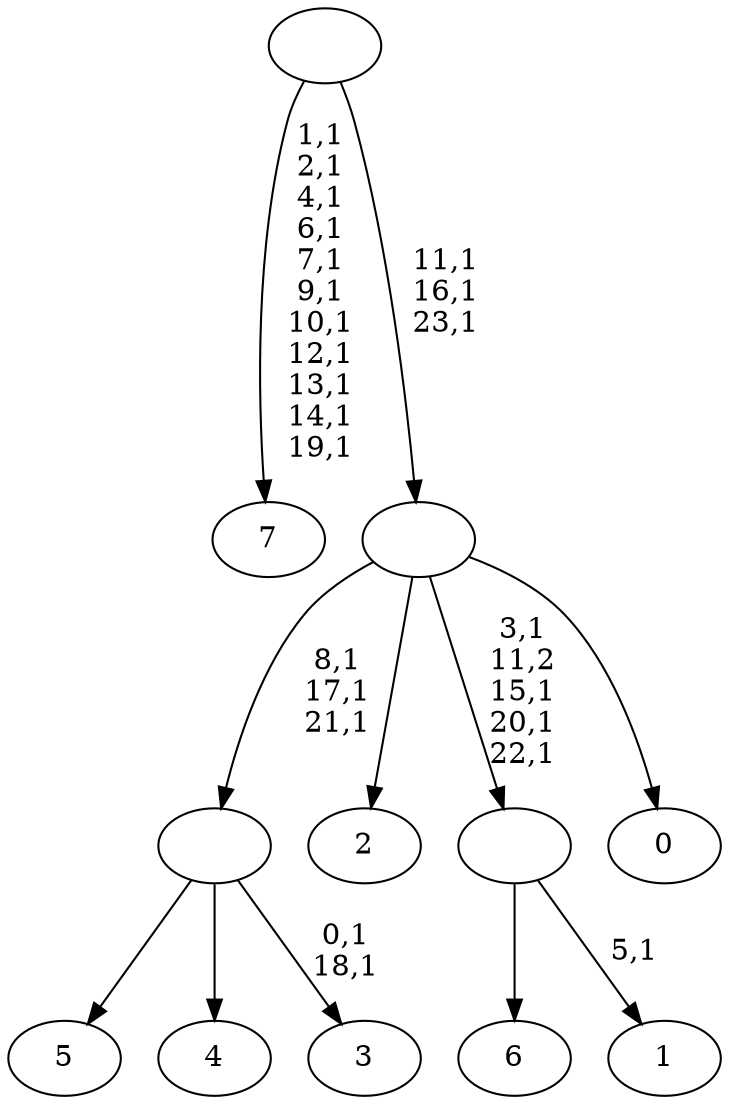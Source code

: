 digraph T {
	32 [label="7"]
	20 [label="6"]
	19 [label="5"]
	18 [label="4"]
	17 [label="3"]
	14 [label=""]
	11 [label="2"]
	10 [label="1"]
	8 [label=""]
	4 [label="0"]
	3 [label=""]
	0 [label=""]
	14 -> 17 [label="0,1\n18,1"]
	14 -> 19 [label=""]
	14 -> 18 [label=""]
	8 -> 10 [label="5,1"]
	8 -> 20 [label=""]
	3 -> 8 [label="3,1\n11,2\n15,1\n20,1\n22,1"]
	3 -> 14 [label="8,1\n17,1\n21,1"]
	3 -> 11 [label=""]
	3 -> 4 [label=""]
	0 -> 3 [label="11,1\n16,1\n23,1"]
	0 -> 32 [label="1,1\n2,1\n4,1\n6,1\n7,1\n9,1\n10,1\n12,1\n13,1\n14,1\n19,1"]
}
